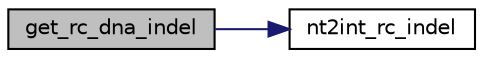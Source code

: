 digraph "get_rc_dna_indel"
{
 // LATEX_PDF_SIZE
  edge [fontname="Helvetica",fontsize="10",labelfontname="Helvetica",labelfontsize="10"];
  node [fontname="Helvetica",fontsize="10",shape=record];
  rankdir="LR";
  Node1 [label="get_rc_dna_indel",height=0.2,width=0.4,color="black", fillcolor="grey75", style="filled", fontcolor="black",tooltip=" "];
  Node1 -> Node2 [color="midnightblue",fontsize="10",style="solid",fontname="Helvetica"];
  Node2 [label="nt2int_rc_indel",height=0.2,width=0.4,color="black", fillcolor="white", style="filled",URL="$util__lib_8c.html#a2952b88dfbbdb0fe37929e128a771855",tooltip=" "];
}
